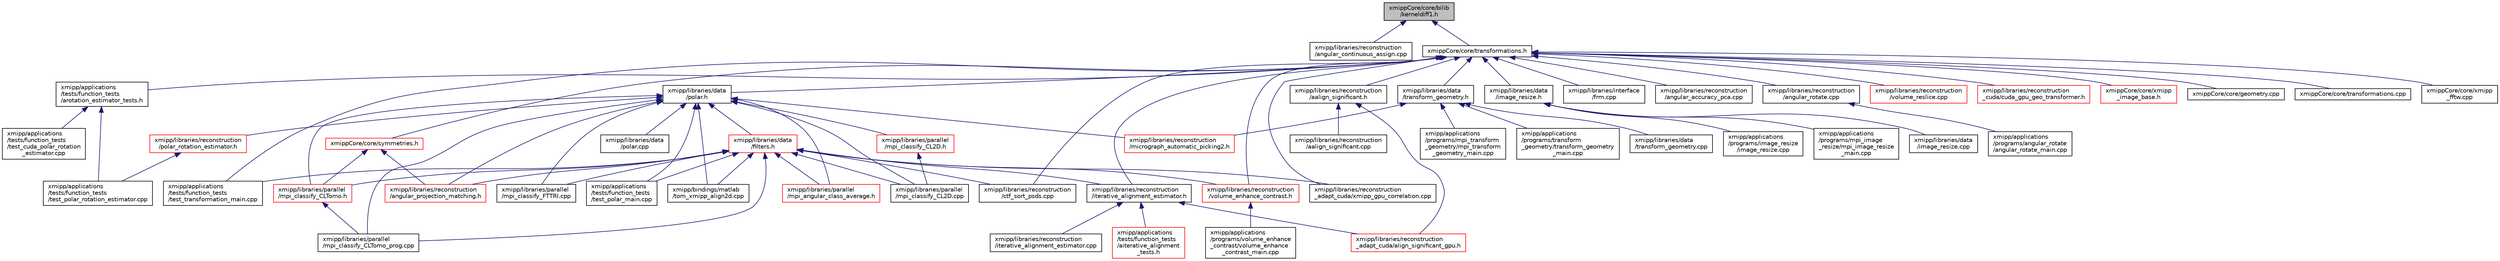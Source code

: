 digraph "xmippCore/core/bilib/kerneldiff1.h"
{
  edge [fontname="Helvetica",fontsize="10",labelfontname="Helvetica",labelfontsize="10"];
  node [fontname="Helvetica",fontsize="10",shape=record];
  Node1 [label="xmippCore/core/bilib\l/kerneldiff1.h",height=0.2,width=0.4,color="black", fillcolor="grey75", style="filled", fontcolor="black"];
  Node1 -> Node2 [dir="back",color="midnightblue",fontsize="10",style="solid",fontname="Helvetica"];
  Node2 [label="xmipp/libraries/reconstruction\l/angular_continuous_assign.cpp",height=0.2,width=0.4,color="black", fillcolor="white", style="filled",URL="$angular__continuous__assign_8cpp.html"];
  Node1 -> Node3 [dir="back",color="midnightblue",fontsize="10",style="solid",fontname="Helvetica"];
  Node3 [label="xmippCore/core/transformations.h",height=0.2,width=0.4,color="black", fillcolor="white", style="filled",URL="$transformations_8h.html"];
  Node3 -> Node4 [dir="back",color="midnightblue",fontsize="10",style="solid",fontname="Helvetica"];
  Node4 [label="xmipp/applications\l/tests/function_tests\l/arotation_estimator_tests.h",height=0.2,width=0.4,color="black", fillcolor="white", style="filled",URL="$arotation__estimator__tests_8h.html"];
  Node4 -> Node5 [dir="back",color="midnightblue",fontsize="10",style="solid",fontname="Helvetica"];
  Node5 [label="xmipp/applications\l/tests/function_tests\l/test_cuda_polar_rotation\l_estimator.cpp",height=0.2,width=0.4,color="black", fillcolor="white", style="filled",URL="$test__cuda__polar__rotation__estimator_8cpp.html"];
  Node4 -> Node6 [dir="back",color="midnightblue",fontsize="10",style="solid",fontname="Helvetica"];
  Node6 [label="xmipp/applications\l/tests/function_tests\l/test_polar_rotation_estimator.cpp",height=0.2,width=0.4,color="black", fillcolor="white", style="filled",URL="$test__polar__rotation__estimator_8cpp.html"];
  Node3 -> Node7 [dir="back",color="midnightblue",fontsize="10",style="solid",fontname="Helvetica"];
  Node7 [label="xmipp/applications\l/tests/function_tests\l/test_transformation_main.cpp",height=0.2,width=0.4,color="black", fillcolor="white", style="filled",URL="$test__transformation__main_8cpp.html"];
  Node3 -> Node8 [dir="back",color="midnightblue",fontsize="10",style="solid",fontname="Helvetica"];
  Node8 [label="xmipp/libraries/data\l/image_resize.h",height=0.2,width=0.4,color="black", fillcolor="white", style="filled",URL="$image__resize_8h.html"];
  Node8 -> Node9 [dir="back",color="midnightblue",fontsize="10",style="solid",fontname="Helvetica"];
  Node9 [label="xmipp/applications\l/programs/image_resize\l/image_resize.cpp",height=0.2,width=0.4,color="black", fillcolor="white", style="filled",URL="$applications_2programs_2image__resize_2image__resize_8cpp.html"];
  Node8 -> Node10 [dir="back",color="midnightblue",fontsize="10",style="solid",fontname="Helvetica"];
  Node10 [label="xmipp/applications\l/programs/mpi_image\l_resize/mpi_image_resize\l_main.cpp",height=0.2,width=0.4,color="black", fillcolor="white", style="filled",URL="$mpi__image__resize__main_8cpp.html"];
  Node8 -> Node11 [dir="back",color="midnightblue",fontsize="10",style="solid",fontname="Helvetica"];
  Node11 [label="xmipp/libraries/data\l/image_resize.cpp",height=0.2,width=0.4,color="black", fillcolor="white", style="filled",URL="$libraries_2data_2image__resize_8cpp.html"];
  Node3 -> Node12 [dir="back",color="midnightblue",fontsize="10",style="solid",fontname="Helvetica"];
  Node12 [label="xmipp/libraries/data\l/polar.h",height=0.2,width=0.4,color="black", fillcolor="white", style="filled",URL="$polar_8h.html"];
  Node12 -> Node13 [dir="back",color="midnightblue",fontsize="10",style="solid",fontname="Helvetica"];
  Node13 [label="xmipp/applications\l/tests/function_tests\l/test_polar_main.cpp",height=0.2,width=0.4,color="black", fillcolor="white", style="filled",URL="$test__polar__main_8cpp.html"];
  Node12 -> Node14 [dir="back",color="midnightblue",fontsize="10",style="solid",fontname="Helvetica"];
  Node14 [label="xmipp/bindings/matlab\l/tom_xmipp_align2d.cpp",height=0.2,width=0.4,color="black", fillcolor="white", style="filled",URL="$tom__xmipp__align2d_8cpp.html"];
  Node12 -> Node15 [dir="back",color="midnightblue",fontsize="10",style="solid",fontname="Helvetica"];
  Node15 [label="xmipp/libraries/data\l/filters.h",height=0.2,width=0.4,color="red", fillcolor="white", style="filled",URL="$filters_8h.html"];
  Node15 -> Node13 [dir="back",color="midnightblue",fontsize="10",style="solid",fontname="Helvetica"];
  Node15 -> Node7 [dir="back",color="midnightblue",fontsize="10",style="solid",fontname="Helvetica"];
  Node15 -> Node14 [dir="back",color="midnightblue",fontsize="10",style="solid",fontname="Helvetica"];
  Node15 -> Node152 [dir="back",color="midnightblue",fontsize="10",style="solid",fontname="Helvetica"];
  Node152 [label="xmipp/libraries/parallel\l/mpi_angular_class_average.h",height=0.2,width=0.4,color="red", fillcolor="white", style="filled",URL="$mpi__angular__class__average_8h.html"];
  Node15 -> Node155 [dir="back",color="midnightblue",fontsize="10",style="solid",fontname="Helvetica"];
  Node155 [label="xmipp/libraries/parallel\l/mpi_classify_CL2D.cpp",height=0.2,width=0.4,color="black", fillcolor="white", style="filled",URL="$mpi__classify__CL2D_8cpp.html"];
  Node15 -> Node156 [dir="back",color="midnightblue",fontsize="10",style="solid",fontname="Helvetica"];
  Node156 [label="xmipp/libraries/parallel\l/mpi_classify_CLTomo.h",height=0.2,width=0.4,color="red", fillcolor="white", style="filled",URL="$mpi__classify__CLTomo_8h.html"];
  Node156 -> Node158 [dir="back",color="midnightblue",fontsize="10",style="solid",fontname="Helvetica"];
  Node158 [label="xmipp/libraries/parallel\l/mpi_classify_CLTomo_prog.cpp",height=0.2,width=0.4,color="black", fillcolor="white", style="filled",URL="$mpi__classify__CLTomo__prog_8cpp.html"];
  Node15 -> Node158 [dir="back",color="midnightblue",fontsize="10",style="solid",fontname="Helvetica"];
  Node15 -> Node159 [dir="back",color="midnightblue",fontsize="10",style="solid",fontname="Helvetica"];
  Node159 [label="xmipp/libraries/parallel\l/mpi_classify_FTTRI.cpp",height=0.2,width=0.4,color="black", fillcolor="white", style="filled",URL="$mpi__classify__FTTRI_8cpp.html"];
  Node15 -> Node173 [dir="back",color="midnightblue",fontsize="10",style="solid",fontname="Helvetica"];
  Node173 [label="xmipp/libraries/reconstruction\l/angular_projection_matching.h",height=0.2,width=0.4,color="red", fillcolor="white", style="filled",URL="$angular__projection__matching_8h.html"];
  Node15 -> Node74 [dir="back",color="midnightblue",fontsize="10",style="solid",fontname="Helvetica"];
  Node74 [label="xmipp/libraries/reconstruction\l/ctf_sort_psds.cpp",height=0.2,width=0.4,color="black", fillcolor="white", style="filled",URL="$ctf__sort__psds_8cpp.html"];
  Node15 -> Node208 [dir="back",color="midnightblue",fontsize="10",style="solid",fontname="Helvetica"];
  Node208 [label="xmipp/libraries/reconstruction\l/iterative_alignment_estimator.h",height=0.2,width=0.4,color="black", fillcolor="white", style="filled",URL="$iterative__alignment__estimator_8h.html"];
  Node208 -> Node209 [dir="back",color="midnightblue",fontsize="10",style="solid",fontname="Helvetica"];
  Node209 [label="xmipp/applications\l/tests/function_tests\l/aiterative_alignment\l_tests.h",height=0.2,width=0.4,color="red", fillcolor="white", style="filled",URL="$aiterative__alignment__tests_8h.html"];
  Node208 -> Node211 [dir="back",color="midnightblue",fontsize="10",style="solid",fontname="Helvetica"];
  Node211 [label="xmipp/libraries/reconstruction\l/iterative_alignment_estimator.cpp",height=0.2,width=0.4,color="black", fillcolor="white", style="filled",URL="$iterative__alignment__estimator_8cpp.html"];
  Node208 -> Node212 [dir="back",color="midnightblue",fontsize="10",style="solid",fontname="Helvetica"];
  Node212 [label="xmipp/libraries/reconstruction\l_adapt_cuda/align_significant_gpu.h",height=0.2,width=0.4,color="red", fillcolor="white", style="filled",URL="$align__significant__gpu_8h.html"];
  Node15 -> Node276 [dir="back",color="midnightblue",fontsize="10",style="solid",fontname="Helvetica"];
  Node276 [label="xmipp/libraries/reconstruction\l/volume_enhance_contrast.h",height=0.2,width=0.4,color="red", fillcolor="white", style="filled",URL="$volume__enhance__contrast_8h.html"];
  Node276 -> Node277 [dir="back",color="midnightblue",fontsize="10",style="solid",fontname="Helvetica"];
  Node277 [label="xmipp/applications\l/programs/volume_enhance\l_contrast/volume_enhance\l_contrast_main.cpp",height=0.2,width=0.4,color="black", fillcolor="white", style="filled",URL="$volume__enhance__contrast__main_8cpp.html"];
  Node15 -> Node289 [dir="back",color="midnightblue",fontsize="10",style="solid",fontname="Helvetica"];
  Node289 [label="xmipp/libraries/reconstruction\l_adapt_cuda/xmipp_gpu_correlation.cpp",height=0.2,width=0.4,color="black", fillcolor="white", style="filled",URL="$xmipp__gpu__correlation_8cpp.html"];
  Node12 -> Node292 [dir="back",color="midnightblue",fontsize="10",style="solid",fontname="Helvetica"];
  Node292 [label="xmipp/libraries/data\l/polar.cpp",height=0.2,width=0.4,color="black", fillcolor="white", style="filled",URL="$polar_8cpp.html"];
  Node12 -> Node152 [dir="back",color="midnightblue",fontsize="10",style="solid",fontname="Helvetica"];
  Node12 -> Node293 [dir="back",color="midnightblue",fontsize="10",style="solid",fontname="Helvetica"];
  Node293 [label="xmipp/libraries/parallel\l/mpi_classify_CL2D.h",height=0.2,width=0.4,color="red", fillcolor="white", style="filled",URL="$mpi__classify__CL2D_8h.html"];
  Node293 -> Node155 [dir="back",color="midnightblue",fontsize="10",style="solid",fontname="Helvetica"];
  Node12 -> Node155 [dir="back",color="midnightblue",fontsize="10",style="solid",fontname="Helvetica"];
  Node12 -> Node156 [dir="back",color="midnightblue",fontsize="10",style="solid",fontname="Helvetica"];
  Node12 -> Node158 [dir="back",color="midnightblue",fontsize="10",style="solid",fontname="Helvetica"];
  Node12 -> Node159 [dir="back",color="midnightblue",fontsize="10",style="solid",fontname="Helvetica"];
  Node12 -> Node173 [dir="back",color="midnightblue",fontsize="10",style="solid",fontname="Helvetica"];
  Node12 -> Node94 [dir="back",color="midnightblue",fontsize="10",style="solid",fontname="Helvetica"];
  Node94 [label="xmipp/libraries/reconstruction\l/micrograph_automatic_picking2.h",height=0.2,width=0.4,color="red", fillcolor="white", style="filled",URL="$micrograph__automatic__picking2_8h.html"];
  Node12 -> Node295 [dir="back",color="midnightblue",fontsize="10",style="solid",fontname="Helvetica"];
  Node295 [label="xmipp/libraries/reconstruction\l/polar_rotation_estimator.h",height=0.2,width=0.4,color="red", fillcolor="white", style="filled",URL="$polar__rotation__estimator_8h.html"];
  Node295 -> Node6 [dir="back",color="midnightblue",fontsize="10",style="solid",fontname="Helvetica"];
  Node3 -> Node297 [dir="back",color="midnightblue",fontsize="10",style="solid",fontname="Helvetica"];
  Node297 [label="xmipp/libraries/data\l/transform_geometry.h",height=0.2,width=0.4,color="black", fillcolor="white", style="filled",URL="$transform__geometry_8h.html"];
  Node297 -> Node298 [dir="back",color="midnightblue",fontsize="10",style="solid",fontname="Helvetica"];
  Node298 [label="xmipp/applications\l/programs/mpi_transform\l_geometry/mpi_transform\l_geometry_main.cpp",height=0.2,width=0.4,color="black", fillcolor="white", style="filled",URL="$mpi__transform__geometry__main_8cpp.html"];
  Node297 -> Node299 [dir="back",color="midnightblue",fontsize="10",style="solid",fontname="Helvetica"];
  Node299 [label="xmipp/applications\l/programs/transform\l_geometry/transform_geometry\l_main.cpp",height=0.2,width=0.4,color="black", fillcolor="white", style="filled",URL="$transform__geometry__main_8cpp.html"];
  Node297 -> Node300 [dir="back",color="midnightblue",fontsize="10",style="solid",fontname="Helvetica"];
  Node300 [label="xmipp/libraries/data\l/transform_geometry.cpp",height=0.2,width=0.4,color="black", fillcolor="white", style="filled",URL="$transform__geometry_8cpp.html"];
  Node297 -> Node94 [dir="back",color="midnightblue",fontsize="10",style="solid",fontname="Helvetica"];
  Node3 -> Node301 [dir="back",color="midnightblue",fontsize="10",style="solid",fontname="Helvetica"];
  Node301 [label="xmipp/libraries/interface\l/frm.cpp",height=0.2,width=0.4,color="black", fillcolor="white", style="filled",URL="$libraries_2interface_2frm_8cpp.html"];
  Node3 -> Node302 [dir="back",color="midnightblue",fontsize="10",style="solid",fontname="Helvetica"];
  Node302 [label="xmipp/libraries/reconstruction\l/aalign_significant.h",height=0.2,width=0.4,color="black", fillcolor="white", style="filled",URL="$aalign__significant_8h.html"];
  Node302 -> Node303 [dir="back",color="midnightblue",fontsize="10",style="solid",fontname="Helvetica"];
  Node303 [label="xmipp/libraries/reconstruction\l/aalign_significant.cpp",height=0.2,width=0.4,color="black", fillcolor="white", style="filled",URL="$aalign__significant_8cpp.html"];
  Node302 -> Node212 [dir="back",color="midnightblue",fontsize="10",style="solid",fontname="Helvetica"];
  Node3 -> Node171 [dir="back",color="midnightblue",fontsize="10",style="solid",fontname="Helvetica"];
  Node171 [label="xmipp/libraries/reconstruction\l/angular_accuracy_pca.cpp",height=0.2,width=0.4,color="black", fillcolor="white", style="filled",URL="$angular__accuracy__pca_8cpp.html"];
  Node3 -> Node304 [dir="back",color="midnightblue",fontsize="10",style="solid",fontname="Helvetica"];
  Node304 [label="xmipp/libraries/reconstruction\l/angular_rotate.cpp",height=0.2,width=0.4,color="black", fillcolor="white", style="filled",URL="$angular__rotate_8cpp.html"];
  Node304 -> Node305 [dir="back",color="midnightblue",fontsize="10",style="solid",fontname="Helvetica"];
  Node305 [label="xmipp/applications\l/programs/angular_rotate\l/angular_rotate_main.cpp",height=0.2,width=0.4,color="black", fillcolor="white", style="filled",URL="$angular__rotate__main_8cpp.html"];
  Node3 -> Node74 [dir="back",color="midnightblue",fontsize="10",style="solid",fontname="Helvetica"];
  Node3 -> Node208 [dir="back",color="midnightblue",fontsize="10",style="solid",fontname="Helvetica"];
  Node3 -> Node276 [dir="back",color="midnightblue",fontsize="10",style="solid",fontname="Helvetica"];
  Node3 -> Node306 [dir="back",color="midnightblue",fontsize="10",style="solid",fontname="Helvetica"];
  Node306 [label="xmipp/libraries/reconstruction\l/volume_reslice.cpp",height=0.2,width=0.4,color="red", fillcolor="white", style="filled",URL="$volume__reslice_8cpp.html"];
  Node3 -> Node289 [dir="back",color="midnightblue",fontsize="10",style="solid",fontname="Helvetica"];
  Node3 -> Node308 [dir="back",color="midnightblue",fontsize="10",style="solid",fontname="Helvetica"];
  Node308 [label="xmipp/libraries/reconstruction\l_cuda/cuda_gpu_geo_transformer.h",height=0.2,width=0.4,color="red", fillcolor="white", style="filled",URL="$cuda__gpu__geo__transformer_8h.html"];
  Node3 -> Node312 [dir="back",color="midnightblue",fontsize="10",style="solid",fontname="Helvetica"];
  Node312 [label="xmippCore/core/xmipp\l_image_base.h",height=0.2,width=0.4,color="red", fillcolor="white", style="filled",URL="$xmipp__image__base_8h.html"];
  Node3 -> Node754 [dir="back",color="midnightblue",fontsize="10",style="solid",fontname="Helvetica"];
  Node754 [label="xmippCore/core/symmetries.h",height=0.2,width=0.4,color="red", fillcolor="white", style="filled",URL="$ore_2core_2symmetries_8h.html"];
  Node754 -> Node156 [dir="back",color="midnightblue",fontsize="10",style="solid",fontname="Helvetica"];
  Node754 -> Node173 [dir="back",color="midnightblue",fontsize="10",style="solid",fontname="Helvetica"];
  Node3 -> Node765 [dir="back",color="midnightblue",fontsize="10",style="solid",fontname="Helvetica"];
  Node765 [label="xmippCore/core/geometry.cpp",height=0.2,width=0.4,color="black", fillcolor="white", style="filled",URL="$geometry_8cpp.html"];
  Node3 -> Node766 [dir="back",color="midnightblue",fontsize="10",style="solid",fontname="Helvetica"];
  Node766 [label="xmippCore/core/transformations.cpp",height=0.2,width=0.4,color="black", fillcolor="white", style="filled",URL="$transformations_8cpp.html"];
  Node3 -> Node767 [dir="back",color="midnightblue",fontsize="10",style="solid",fontname="Helvetica"];
  Node767 [label="xmippCore/core/xmipp\l_fftw.cpp",height=0.2,width=0.4,color="black", fillcolor="white", style="filled",URL="$xmipp__fftw_8cpp.html"];
}
